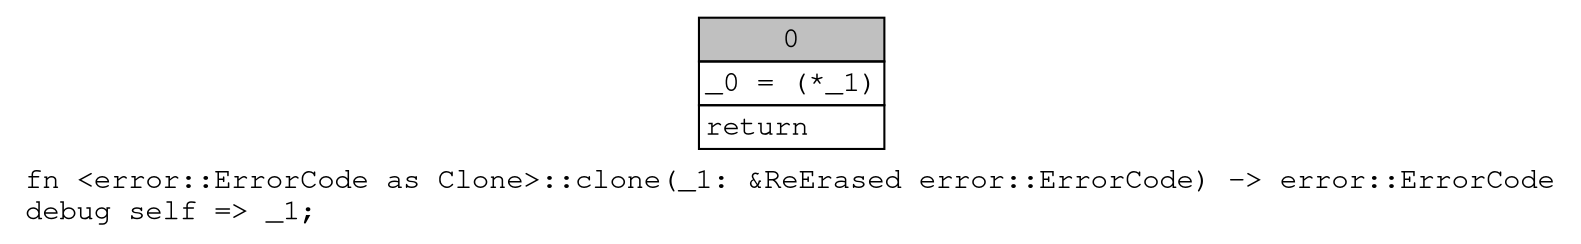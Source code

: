 digraph Mir_0_4779 {
    graph [fontname="Courier, monospace"];
    node [fontname="Courier, monospace"];
    edge [fontname="Courier, monospace"];
    label=<fn &lt;error::ErrorCode as Clone&gt;::clone(_1: &amp;ReErased error::ErrorCode) -&gt; error::ErrorCode<br align="left"/>debug self =&gt; _1;<br align="left"/>>;
    bb0__0_4779 [shape="none", label=<<table border="0" cellborder="1" cellspacing="0"><tr><td bgcolor="gray" align="center" colspan="1">0</td></tr><tr><td align="left" balign="left">_0 = (*_1)<br/></td></tr><tr><td align="left">return</td></tr></table>>];
}
